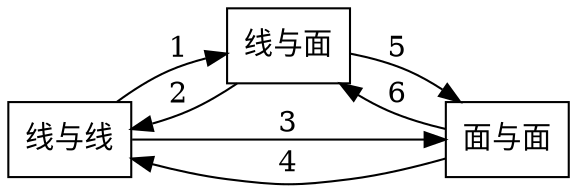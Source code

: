 digraph G {
    rankdir=LR;
    a[label="线与线",shape=mrecord]
    b[label="线与面",shape=mrecord]
    c[label="面与面",shape=mrecord]
    a->b[label="1"];
    b->a[label="2"];
    a->c[label="3"];
    b->c[label="5"];
    c->b[label="6"];
    c->a[label="4"];
    
}